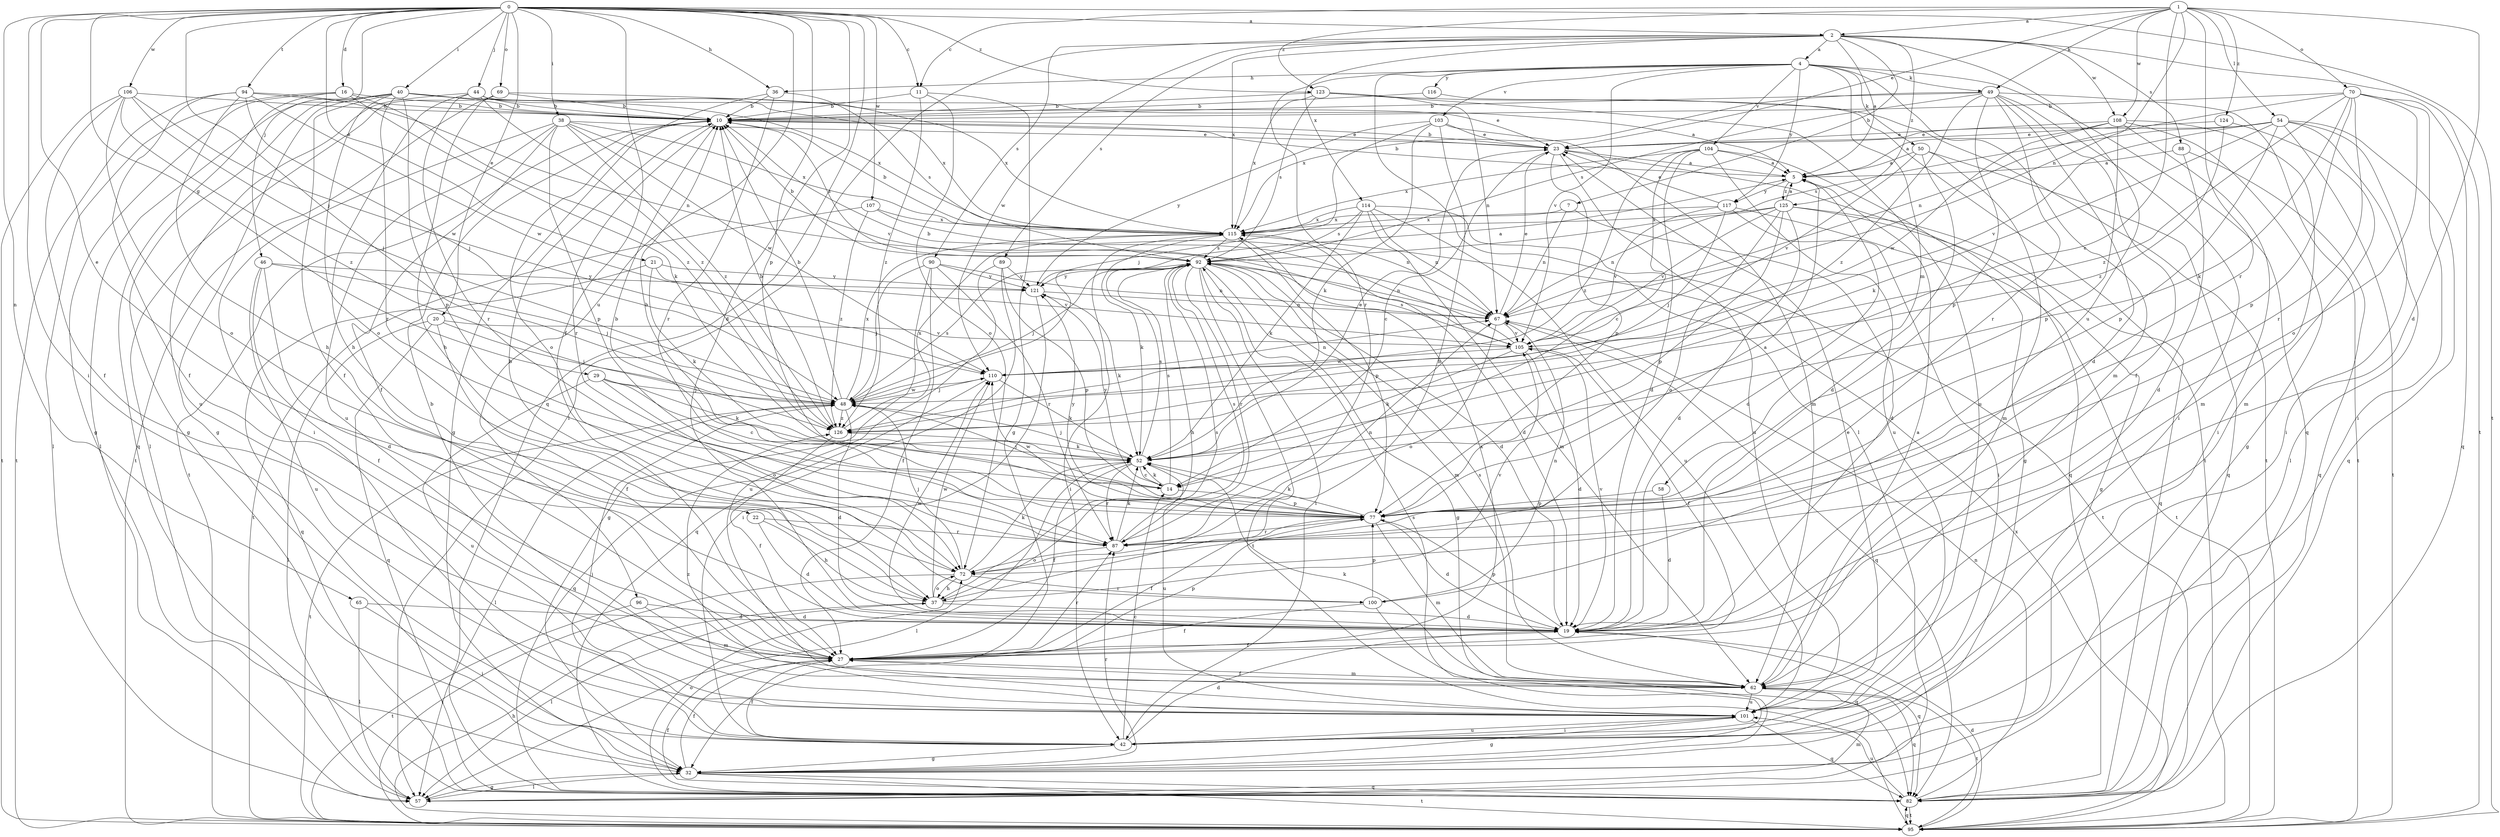 strict digraph  {
0;
1;
2;
4;
5;
7;
10;
11;
14;
16;
19;
20;
21;
22;
23;
27;
29;
32;
36;
37;
38;
40;
42;
44;
46;
48;
49;
50;
52;
54;
57;
58;
62;
65;
67;
69;
70;
72;
77;
82;
87;
88;
89;
90;
92;
94;
95;
96;
100;
101;
103;
104;
105;
106;
107;
108;
110;
114;
115;
116;
117;
121;
123;
124;
125;
126;
0 -> 2  [label=a];
0 -> 11  [label=c];
0 -> 16  [label=d];
0 -> 19  [label=d];
0 -> 20  [label=e];
0 -> 21  [label=e];
0 -> 22  [label=e];
0 -> 27  [label=f];
0 -> 29  [label=g];
0 -> 36  [label=h];
0 -> 38  [label=i];
0 -> 40  [label=i];
0 -> 42  [label=i];
0 -> 44  [label=j];
0 -> 46  [label=j];
0 -> 48  [label=j];
0 -> 65  [label=n];
0 -> 69  [label=o];
0 -> 77  [label=p];
0 -> 82  [label=q];
0 -> 94  [label=t];
0 -> 95  [label=t];
0 -> 96  [label=u];
0 -> 106  [label=w];
0 -> 107  [label=w];
0 -> 123  [label=z];
1 -> 2  [label=a];
1 -> 11  [label=c];
1 -> 14  [label=c];
1 -> 19  [label=d];
1 -> 23  [label=e];
1 -> 49  [label=k];
1 -> 54  [label=l];
1 -> 67  [label=n];
1 -> 70  [label=o];
1 -> 87  [label=r];
1 -> 108  [label=w];
1 -> 123  [label=z];
1 -> 124  [label=z];
2 -> 4  [label=a];
2 -> 5  [label=a];
2 -> 7  [label=b];
2 -> 57  [label=l];
2 -> 88  [label=s];
2 -> 89  [label=s];
2 -> 90  [label=s];
2 -> 95  [label=t];
2 -> 100  [label=u];
2 -> 108  [label=w];
2 -> 110  [label=w];
2 -> 114  [label=x];
2 -> 115  [label=x];
2 -> 125  [label=z];
4 -> 36  [label=h];
4 -> 49  [label=k];
4 -> 50  [label=k];
4 -> 57  [label=l];
4 -> 58  [label=m];
4 -> 62  [label=m];
4 -> 82  [label=q];
4 -> 87  [label=r];
4 -> 103  [label=v];
4 -> 104  [label=v];
4 -> 105  [label=v];
4 -> 116  [label=y];
4 -> 117  [label=y];
5 -> 10  [label=b];
5 -> 19  [label=d];
5 -> 117  [label=y];
5 -> 125  [label=z];
7 -> 19  [label=d];
7 -> 67  [label=n];
7 -> 115  [label=x];
10 -> 23  [label=e];
10 -> 72  [label=o];
10 -> 87  [label=r];
10 -> 92  [label=s];
10 -> 95  [label=t];
11 -> 10  [label=b];
11 -> 32  [label=g];
11 -> 72  [label=o];
11 -> 126  [label=z];
14 -> 10  [label=b];
14 -> 48  [label=j];
14 -> 52  [label=k];
14 -> 77  [label=p];
14 -> 92  [label=s];
14 -> 121  [label=y];
16 -> 10  [label=b];
16 -> 32  [label=g];
16 -> 52  [label=k];
16 -> 57  [label=l];
16 -> 82  [label=q];
16 -> 126  [label=z];
19 -> 27  [label=f];
19 -> 77  [label=p];
19 -> 82  [label=q];
19 -> 105  [label=v];
19 -> 110  [label=w];
20 -> 27  [label=f];
20 -> 48  [label=j];
20 -> 57  [label=l];
20 -> 82  [label=q];
20 -> 105  [label=v];
21 -> 52  [label=k];
21 -> 82  [label=q];
21 -> 105  [label=v];
21 -> 121  [label=y];
22 -> 19  [label=d];
22 -> 37  [label=h];
22 -> 87  [label=r];
23 -> 5  [label=a];
23 -> 10  [label=b];
23 -> 14  [label=c];
23 -> 77  [label=p];
23 -> 82  [label=q];
23 -> 101  [label=u];
27 -> 62  [label=m];
27 -> 77  [label=p];
27 -> 87  [label=r];
27 -> 115  [label=x];
29 -> 14  [label=c];
29 -> 48  [label=j];
29 -> 52  [label=k];
29 -> 72  [label=o];
29 -> 101  [label=u];
32 -> 27  [label=f];
32 -> 57  [label=l];
32 -> 82  [label=q];
32 -> 87  [label=r];
32 -> 92  [label=s];
32 -> 95  [label=t];
36 -> 10  [label=b];
36 -> 32  [label=g];
36 -> 87  [label=r];
36 -> 92  [label=s];
37 -> 19  [label=d];
37 -> 57  [label=l];
37 -> 72  [label=o];
37 -> 92  [label=s];
37 -> 105  [label=v];
37 -> 110  [label=w];
38 -> 23  [label=e];
38 -> 27  [label=f];
38 -> 42  [label=i];
38 -> 77  [label=p];
38 -> 101  [label=u];
38 -> 105  [label=v];
38 -> 110  [label=w];
38 -> 115  [label=x];
38 -> 126  [label=z];
40 -> 10  [label=b];
40 -> 23  [label=e];
40 -> 27  [label=f];
40 -> 32  [label=g];
40 -> 57  [label=l];
40 -> 72  [label=o];
40 -> 77  [label=p];
40 -> 87  [label=r];
40 -> 101  [label=u];
40 -> 115  [label=x];
42 -> 14  [label=c];
42 -> 19  [label=d];
42 -> 27  [label=f];
42 -> 32  [label=g];
42 -> 48  [label=j];
42 -> 101  [label=u];
44 -> 5  [label=a];
44 -> 10  [label=b];
44 -> 32  [label=g];
44 -> 37  [label=h];
44 -> 87  [label=r];
44 -> 115  [label=x];
44 -> 126  [label=z];
46 -> 19  [label=d];
46 -> 27  [label=f];
46 -> 48  [label=j];
46 -> 101  [label=u];
46 -> 121  [label=y];
48 -> 10  [label=b];
48 -> 19  [label=d];
48 -> 57  [label=l];
48 -> 92  [label=s];
48 -> 95  [label=t];
48 -> 110  [label=w];
48 -> 115  [label=x];
48 -> 126  [label=z];
49 -> 10  [label=b];
49 -> 19  [label=d];
49 -> 27  [label=f];
49 -> 42  [label=i];
49 -> 77  [label=p];
49 -> 87  [label=r];
49 -> 92  [label=s];
49 -> 95  [label=t];
49 -> 115  [label=x];
49 -> 126  [label=z];
50 -> 5  [label=a];
50 -> 19  [label=d];
50 -> 62  [label=m];
50 -> 82  [label=q];
50 -> 105  [label=v];
52 -> 14  [label=c];
52 -> 23  [label=e];
52 -> 27  [label=f];
52 -> 48  [label=j];
52 -> 57  [label=l];
52 -> 87  [label=r];
52 -> 92  [label=s];
52 -> 101  [label=u];
54 -> 23  [label=e];
54 -> 42  [label=i];
54 -> 52  [label=k];
54 -> 57  [label=l];
54 -> 77  [label=p];
54 -> 82  [label=q];
54 -> 92  [label=s];
54 -> 95  [label=t];
54 -> 105  [label=v];
57 -> 32  [label=g];
57 -> 62  [label=m];
58 -> 19  [label=d];
58 -> 77  [label=p];
62 -> 5  [label=a];
62 -> 10  [label=b];
62 -> 27  [label=f];
62 -> 52  [label=k];
62 -> 82  [label=q];
62 -> 92  [label=s];
62 -> 95  [label=t];
62 -> 101  [label=u];
65 -> 19  [label=d];
65 -> 42  [label=i];
65 -> 57  [label=l];
67 -> 23  [label=e];
67 -> 72  [label=o];
67 -> 82  [label=q];
67 -> 105  [label=v];
69 -> 10  [label=b];
69 -> 37  [label=h];
69 -> 57  [label=l];
69 -> 95  [label=t];
69 -> 115  [label=x];
70 -> 10  [label=b];
70 -> 42  [label=i];
70 -> 52  [label=k];
70 -> 67  [label=n];
70 -> 72  [label=o];
70 -> 77  [label=p];
70 -> 82  [label=q];
70 -> 87  [label=r];
70 -> 126  [label=z];
72 -> 37  [label=h];
72 -> 48  [label=j];
72 -> 52  [label=k];
72 -> 95  [label=t];
72 -> 100  [label=r];
77 -> 5  [label=a];
77 -> 10  [label=b];
77 -> 19  [label=d];
77 -> 27  [label=f];
77 -> 52  [label=k];
77 -> 62  [label=m];
77 -> 87  [label=r];
77 -> 110  [label=w];
77 -> 121  [label=y];
82 -> 27  [label=f];
82 -> 67  [label=n];
82 -> 72  [label=o];
82 -> 95  [label=t];
82 -> 101  [label=u];
87 -> 52  [label=k];
87 -> 67  [label=n];
87 -> 72  [label=o];
87 -> 92  [label=s];
88 -> 5  [label=a];
88 -> 19  [label=d];
88 -> 82  [label=q];
89 -> 77  [label=p];
89 -> 82  [label=q];
89 -> 101  [label=u];
89 -> 121  [label=y];
90 -> 27  [label=f];
90 -> 32  [label=g];
90 -> 48  [label=j];
90 -> 67  [label=n];
90 -> 87  [label=r];
90 -> 121  [label=y];
92 -> 10  [label=b];
92 -> 19  [label=d];
92 -> 32  [label=g];
92 -> 37  [label=h];
92 -> 42  [label=i];
92 -> 48  [label=j];
92 -> 62  [label=m];
92 -> 67  [label=n];
92 -> 87  [label=r];
92 -> 95  [label=t];
92 -> 121  [label=y];
94 -> 10  [label=b];
94 -> 27  [label=f];
94 -> 37  [label=h];
94 -> 48  [label=j];
94 -> 67  [label=n];
94 -> 95  [label=t];
94 -> 110  [label=w];
95 -> 19  [label=d];
95 -> 37  [label=h];
95 -> 82  [label=q];
95 -> 115  [label=x];
96 -> 19  [label=d];
96 -> 62  [label=m];
96 -> 95  [label=t];
100 -> 10  [label=b];
100 -> 27  [label=f];
100 -> 67  [label=n];
100 -> 77  [label=p];
100 -> 82  [label=q];
101 -> 23  [label=e];
101 -> 32  [label=g];
101 -> 42  [label=i];
101 -> 82  [label=q];
101 -> 126  [label=z];
103 -> 23  [label=e];
103 -> 37  [label=h];
103 -> 48  [label=j];
103 -> 52  [label=k];
103 -> 62  [label=m];
103 -> 121  [label=y];
104 -> 5  [label=a];
104 -> 14  [label=c];
104 -> 19  [label=d];
104 -> 32  [label=g];
104 -> 101  [label=u];
104 -> 115  [label=x];
104 -> 126  [label=z];
105 -> 10  [label=b];
105 -> 19  [label=d];
105 -> 27  [label=f];
105 -> 52  [label=k];
105 -> 92  [label=s];
105 -> 110  [label=w];
106 -> 10  [label=b];
106 -> 27  [label=f];
106 -> 48  [label=j];
106 -> 72  [label=o];
106 -> 95  [label=t];
106 -> 110  [label=w];
106 -> 126  [label=z];
107 -> 67  [label=n];
107 -> 95  [label=t];
107 -> 115  [label=x];
107 -> 126  [label=z];
108 -> 5  [label=a];
108 -> 23  [label=e];
108 -> 32  [label=g];
108 -> 42  [label=i];
108 -> 62  [label=m];
108 -> 77  [label=p];
108 -> 110  [label=w];
110 -> 48  [label=j];
110 -> 52  [label=k];
110 -> 67  [label=n];
110 -> 82  [label=q];
114 -> 52  [label=k];
114 -> 62  [label=m];
114 -> 67  [label=n];
114 -> 92  [label=s];
114 -> 95  [label=t];
114 -> 101  [label=u];
114 -> 115  [label=x];
115 -> 10  [label=b];
115 -> 19  [label=d];
115 -> 42  [label=i];
115 -> 52  [label=k];
115 -> 77  [label=p];
115 -> 92  [label=s];
116 -> 10  [label=b];
116 -> 95  [label=t];
117 -> 23  [label=e];
117 -> 42  [label=i];
117 -> 48  [label=j];
117 -> 95  [label=t];
117 -> 105  [label=v];
117 -> 115  [label=x];
121 -> 5  [label=a];
121 -> 42  [label=i];
121 -> 52  [label=k];
121 -> 67  [label=n];
123 -> 10  [label=b];
123 -> 67  [label=n];
123 -> 92  [label=s];
123 -> 95  [label=t];
123 -> 101  [label=u];
123 -> 115  [label=x];
124 -> 23  [label=e];
124 -> 62  [label=m];
124 -> 126  [label=z];
125 -> 5  [label=a];
125 -> 19  [label=d];
125 -> 32  [label=g];
125 -> 67  [label=n];
125 -> 72  [label=o];
125 -> 77  [label=p];
125 -> 82  [label=q];
125 -> 105  [label=v];
125 -> 115  [label=x];
126 -> 10  [label=b];
126 -> 27  [label=f];
126 -> 52  [label=k];
126 -> 115  [label=x];
}
